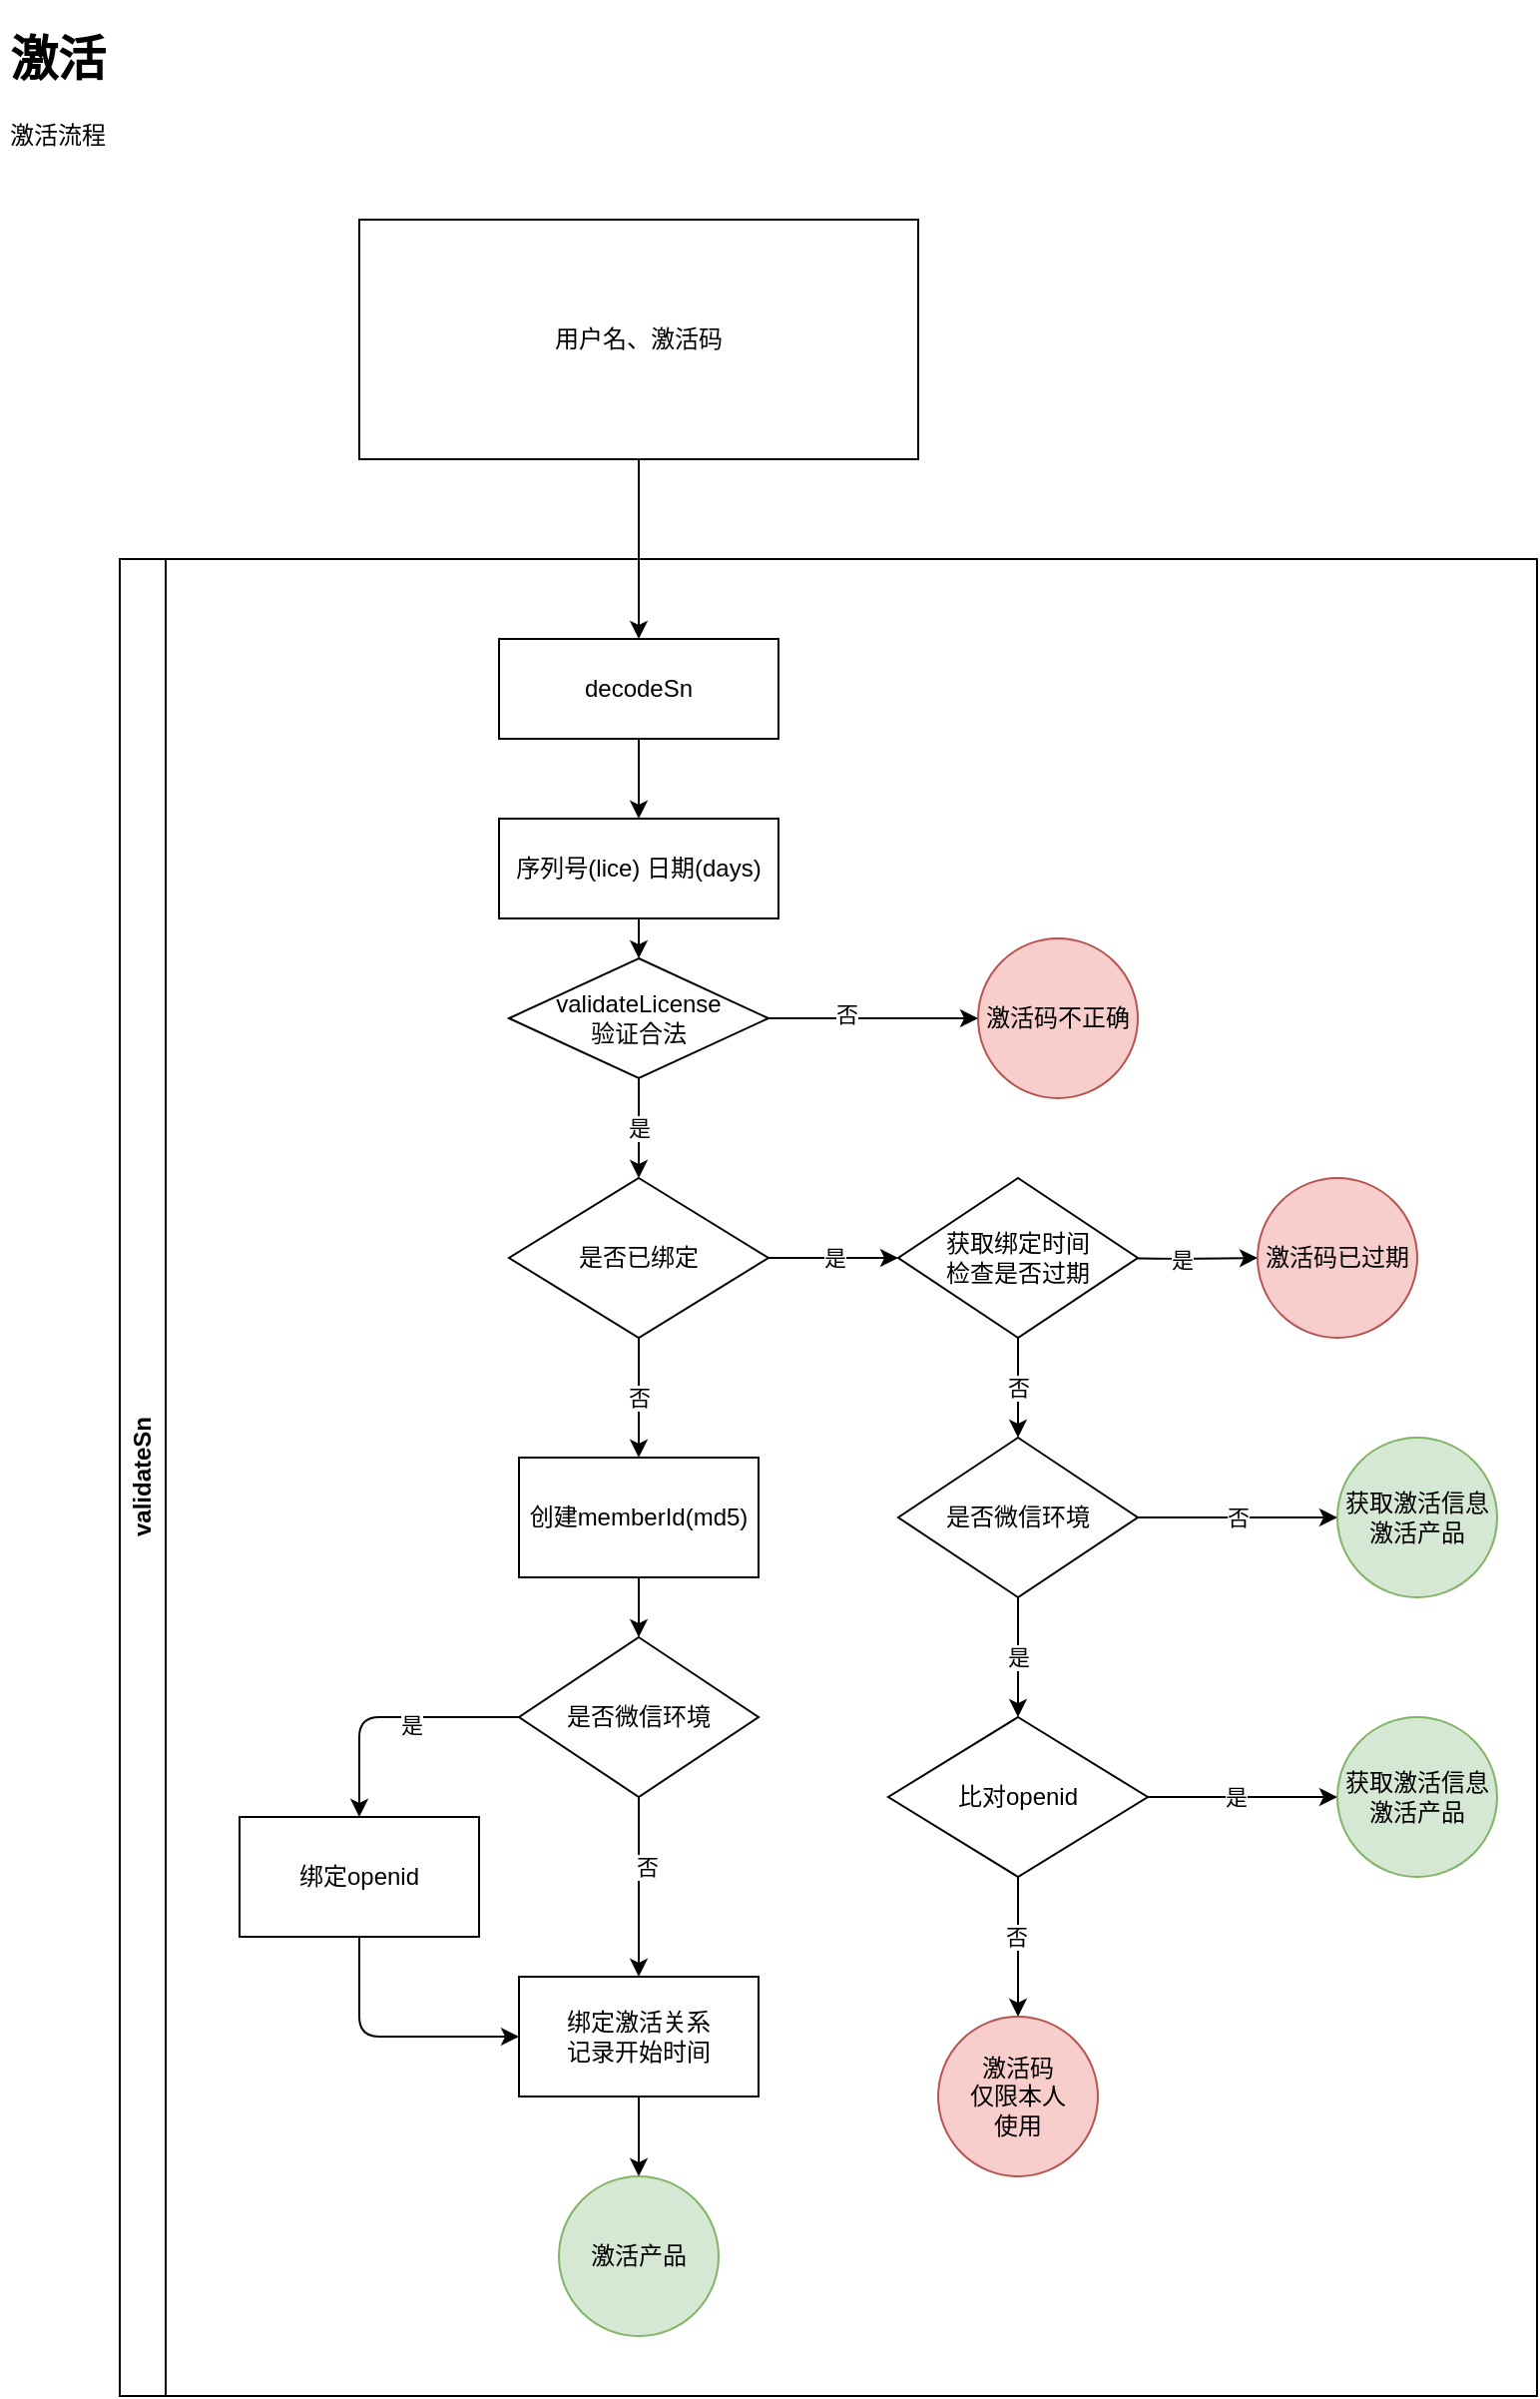 <mxfile>
    <diagram id="mZCeoy5HxnkOmwRIwpXq" name="第 1 页">
        <mxGraphModel dx="1244" dy="848" grid="1" gridSize="10" guides="1" tooltips="1" connect="1" arrows="1" fold="1" page="1" pageScale="1" pageWidth="827" pageHeight="1169" math="0" shadow="0">
            <root>
                <mxCell id="0"/>
                <mxCell id="1" parent="0"/>
                <mxCell id="2" value="&lt;h1&gt;激活&lt;/h1&gt;&lt;p&gt;激活流程&lt;/p&gt;" style="text;html=1;strokeColor=none;fillColor=none;spacing=5;spacingTop=-20;whiteSpace=wrap;overflow=hidden;rounded=0;" vertex="1" parent="1">
                    <mxGeometry x="40" y="30" width="190" height="120" as="geometry"/>
                </mxCell>
                <mxCell id="10" value="" style="edgeStyle=none;html=1;" edge="1" parent="1" source="3" target="9">
                    <mxGeometry relative="1" as="geometry"/>
                </mxCell>
                <mxCell id="3" value="用户名、激活码" style="rounded=0;whiteSpace=wrap;html=1;" vertex="1" parent="1">
                    <mxGeometry x="220" y="130" width="280" height="120" as="geometry"/>
                </mxCell>
                <mxCell id="8" value="validateSn" style="swimlane;horizontal=0;whiteSpace=wrap;html=1;" vertex="1" parent="1">
                    <mxGeometry x="100" y="300" width="710" height="920" as="geometry">
                        <mxRectangle x="100" y="300" width="40" height="90" as="alternateBounds"/>
                    </mxGeometry>
                </mxCell>
                <mxCell id="15" style="edgeStyle=none;html=1;exitX=0.5;exitY=1;exitDx=0;exitDy=0;entryX=0.5;entryY=0;entryDx=0;entryDy=0;" edge="1" parent="8" source="9" target="11">
                    <mxGeometry relative="1" as="geometry"/>
                </mxCell>
                <mxCell id="9" value="decodeSn" style="rounded=0;whiteSpace=wrap;html=1;" vertex="1" parent="8">
                    <mxGeometry x="190" y="40" width="140" height="50" as="geometry"/>
                </mxCell>
                <mxCell id="18" value="" style="edgeStyle=none;html=1;" edge="1" parent="8" source="11" target="17">
                    <mxGeometry relative="1" as="geometry"/>
                </mxCell>
                <mxCell id="11" value="序列号(lice) 日期(days)" style="rounded=0;whiteSpace=wrap;html=1;" vertex="1" parent="8">
                    <mxGeometry x="190" y="130" width="140" height="50" as="geometry"/>
                </mxCell>
                <mxCell id="30" value="是" style="edgeStyle=orthogonalEdgeStyle;html=1;" edge="1" parent="8" source="17" target="29">
                    <mxGeometry relative="1" as="geometry"/>
                </mxCell>
                <mxCell id="38" value="" style="edgeStyle=orthogonalEdgeStyle;html=1;" edge="1" parent="8" source="17" target="37">
                    <mxGeometry relative="1" as="geometry"/>
                </mxCell>
                <mxCell id="39" value="否" style="edgeLabel;html=1;align=center;verticalAlign=middle;resizable=0;points=[];" vertex="1" connectable="0" parent="38">
                    <mxGeometry x="-0.257" y="2" relative="1" as="geometry">
                        <mxPoint as="offset"/>
                    </mxGeometry>
                </mxCell>
                <mxCell id="17" value="validateLicense&lt;br&gt;验证合法" style="rhombus;whiteSpace=wrap;html=1;rounded=0;" vertex="1" parent="8">
                    <mxGeometry x="195" y="200" width="130" height="60" as="geometry"/>
                </mxCell>
                <mxCell id="32" value="是" style="edgeStyle=orthogonalEdgeStyle;html=1;entryX=0;entryY=0.5;entryDx=0;entryDy=0;" edge="1" parent="8" source="29" target="35">
                    <mxGeometry relative="1" as="geometry">
                        <mxPoint x="370" y="350" as="targetPoint"/>
                    </mxGeometry>
                </mxCell>
                <mxCell id="62" value="否" style="edgeStyle=orthogonalEdgeStyle;html=1;" edge="1" parent="8" source="29" target="61">
                    <mxGeometry relative="1" as="geometry"/>
                </mxCell>
                <mxCell id="29" value="是否已绑定" style="rhombus;whiteSpace=wrap;html=1;rounded=0;" vertex="1" parent="8">
                    <mxGeometry x="195" y="310" width="130" height="80" as="geometry"/>
                </mxCell>
                <mxCell id="34" value="" style="edgeStyle=orthogonalEdgeStyle;html=1;" edge="1" parent="8" target="33">
                    <mxGeometry relative="1" as="geometry">
                        <mxPoint x="490" y="350" as="sourcePoint"/>
                    </mxGeometry>
                </mxCell>
                <mxCell id="36" value="是" style="edgeLabel;html=1;align=center;verticalAlign=middle;resizable=0;points=[];" vertex="1" connectable="0" parent="34">
                    <mxGeometry x="-0.14" y="-1" relative="1" as="geometry">
                        <mxPoint x="7" y="-1" as="offset"/>
                    </mxGeometry>
                </mxCell>
                <mxCell id="33" value="激活码已过期" style="ellipse;whiteSpace=wrap;html=1;rounded=0;fillColor=#f8cecc;strokeColor=#b85450;" vertex="1" parent="8">
                    <mxGeometry x="570" y="310" width="80" height="80" as="geometry"/>
                </mxCell>
                <mxCell id="44" value="否" style="edgeStyle=orthogonalEdgeStyle;html=1;" edge="1" parent="8" source="35" target="43">
                    <mxGeometry relative="1" as="geometry"/>
                </mxCell>
                <mxCell id="35" value="获取绑定时间&lt;br&gt;检查是否过期" style="rhombus;whiteSpace=wrap;html=1;" vertex="1" parent="8">
                    <mxGeometry x="390" y="310" width="120" height="80" as="geometry"/>
                </mxCell>
                <mxCell id="37" value="激活码不正确" style="ellipse;whiteSpace=wrap;html=1;rounded=0;fillColor=#f8cecc;strokeColor=#b85450;" vertex="1" parent="8">
                    <mxGeometry x="430" y="190" width="80" height="80" as="geometry"/>
                </mxCell>
                <mxCell id="53" value="" style="edgeStyle=orthogonalEdgeStyle;html=1;" edge="1" parent="8" source="43" target="52">
                    <mxGeometry relative="1" as="geometry"/>
                </mxCell>
                <mxCell id="54" value="否" style="edgeLabel;html=1;align=center;verticalAlign=middle;resizable=0;points=[];" vertex="1" connectable="0" parent="53">
                    <mxGeometry x="-0.027" relative="1" as="geometry">
                        <mxPoint x="1" as="offset"/>
                    </mxGeometry>
                </mxCell>
                <mxCell id="43" value="是否微信环境" style="rhombus;whiteSpace=wrap;html=1;" vertex="1" parent="8">
                    <mxGeometry x="390" y="440" width="120" height="80" as="geometry"/>
                </mxCell>
                <mxCell id="56" value="" style="edgeStyle=orthogonalEdgeStyle;html=1;" edge="1" parent="8" source="45" target="55">
                    <mxGeometry relative="1" as="geometry"/>
                </mxCell>
                <mxCell id="57" value="是" style="edgeLabel;html=1;align=center;verticalAlign=middle;resizable=0;points=[];" vertex="1" connectable="0" parent="56">
                    <mxGeometry x="-0.081" relative="1" as="geometry">
                        <mxPoint as="offset"/>
                    </mxGeometry>
                </mxCell>
                <mxCell id="59" value="" style="edgeStyle=orthogonalEdgeStyle;html=1;" edge="1" parent="8" source="45" target="58">
                    <mxGeometry relative="1" as="geometry"/>
                </mxCell>
                <mxCell id="60" value="否" style="edgeLabel;html=1;align=center;verticalAlign=middle;resizable=0;points=[];" vertex="1" connectable="0" parent="59">
                    <mxGeometry x="-0.162" y="-1" relative="1" as="geometry">
                        <mxPoint as="offset"/>
                    </mxGeometry>
                </mxCell>
                <mxCell id="45" value="比对openid" style="rhombus;whiteSpace=wrap;html=1;" vertex="1" parent="8">
                    <mxGeometry x="385" y="580" width="130" height="80" as="geometry"/>
                </mxCell>
                <mxCell id="46" value="是" style="edgeStyle=orthogonalEdgeStyle;html=1;" edge="1" parent="8" source="43" target="45">
                    <mxGeometry relative="1" as="geometry"/>
                </mxCell>
                <mxCell id="52" value="获取激活信息&lt;br&gt;激活产品" style="ellipse;whiteSpace=wrap;html=1;fillColor=#d5e8d4;strokeColor=#82b366;" vertex="1" parent="8">
                    <mxGeometry x="610" y="440" width="80" height="80" as="geometry"/>
                </mxCell>
                <mxCell id="55" value="获取激活信息&lt;br style=&quot;border-color: var(--border-color);&quot;&gt;激活产品" style="ellipse;whiteSpace=wrap;html=1;fillColor=#d5e8d4;strokeColor=#82b366;" vertex="1" parent="8">
                    <mxGeometry x="610" y="580" width="80" height="80" as="geometry"/>
                </mxCell>
                <mxCell id="58" value="激活码&lt;br&gt;仅限本人&lt;br&gt;使用" style="ellipse;whiteSpace=wrap;html=1;fillColor=#f8cecc;strokeColor=#b85450;" vertex="1" parent="8">
                    <mxGeometry x="410" y="730" width="80" height="80" as="geometry"/>
                </mxCell>
                <mxCell id="64" value="" style="edgeStyle=orthogonalEdgeStyle;html=1;" edge="1" parent="8" source="61" target="63">
                    <mxGeometry relative="1" as="geometry"/>
                </mxCell>
                <mxCell id="61" value="创建memberId(md5)" style="whiteSpace=wrap;html=1;rounded=0;" vertex="1" parent="8">
                    <mxGeometry x="200" y="450" width="120" height="60" as="geometry"/>
                </mxCell>
                <mxCell id="66" value="" style="edgeStyle=orthogonalEdgeStyle;html=1;" edge="1" parent="8" source="63" target="65">
                    <mxGeometry relative="1" as="geometry"/>
                </mxCell>
                <mxCell id="67" value="是" style="edgeLabel;html=1;align=center;verticalAlign=middle;resizable=0;points=[];" vertex="1" connectable="0" parent="66">
                    <mxGeometry x="-0.17" y="4" relative="1" as="geometry">
                        <mxPoint as="offset"/>
                    </mxGeometry>
                </mxCell>
                <mxCell id="69" value="" style="edgeStyle=orthogonalEdgeStyle;html=1;" edge="1" parent="8" source="63" target="68">
                    <mxGeometry relative="1" as="geometry"/>
                </mxCell>
                <mxCell id="70" value="否" style="edgeLabel;html=1;align=center;verticalAlign=middle;resizable=0;points=[];" vertex="1" connectable="0" parent="69">
                    <mxGeometry x="-0.23" y="4" relative="1" as="geometry">
                        <mxPoint as="offset"/>
                    </mxGeometry>
                </mxCell>
                <mxCell id="63" value="是否微信环境" style="rhombus;whiteSpace=wrap;html=1;rounded=0;" vertex="1" parent="8">
                    <mxGeometry x="200" y="540" width="120" height="80" as="geometry"/>
                </mxCell>
                <mxCell id="71" style="edgeStyle=orthogonalEdgeStyle;html=1;exitX=0.5;exitY=1;exitDx=0;exitDy=0;entryX=0;entryY=0.5;entryDx=0;entryDy=0;" edge="1" parent="8" source="65" target="68">
                    <mxGeometry relative="1" as="geometry"/>
                </mxCell>
                <mxCell id="65" value="绑定openid" style="whiteSpace=wrap;html=1;rounded=0;" vertex="1" parent="8">
                    <mxGeometry x="60" y="630" width="120" height="60" as="geometry"/>
                </mxCell>
                <mxCell id="73" value="" style="edgeStyle=orthogonalEdgeStyle;html=1;" edge="1" parent="8" source="68" target="72">
                    <mxGeometry relative="1" as="geometry"/>
                </mxCell>
                <mxCell id="68" value="绑定激活关系&lt;br&gt;记录开始时间" style="whiteSpace=wrap;html=1;rounded=0;" vertex="1" parent="8">
                    <mxGeometry x="200" y="710" width="120" height="60" as="geometry"/>
                </mxCell>
                <mxCell id="72" value="激活产品" style="ellipse;whiteSpace=wrap;html=1;rounded=0;fillColor=#d5e8d4;strokeColor=#82b366;" vertex="1" parent="8">
                    <mxGeometry x="220" y="810" width="80" height="80" as="geometry"/>
                </mxCell>
            </root>
        </mxGraphModel>
    </diagram>
</mxfile>